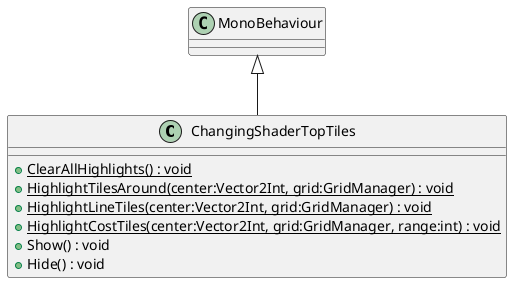 @startuml
class ChangingShaderTopTiles {
    + {static} ClearAllHighlights() : void
    + {static} HighlightTilesAround(center:Vector2Int, grid:GridManager) : void
    + {static} HighlightLineTiles(center:Vector2Int, grid:GridManager) : void
    + {static} HighlightCostTiles(center:Vector2Int, grid:GridManager, range:int) : void
    + Show() : void
    + Hide() : void
}
MonoBehaviour <|-- ChangingShaderTopTiles
@enduml
